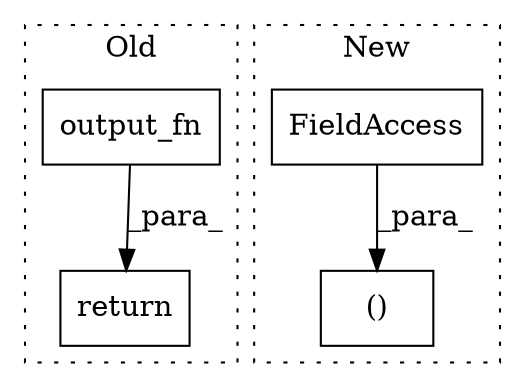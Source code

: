 digraph G {
subgraph cluster0 {
1 [label="output_fn" a="32" s="30945,30975" l="10,1" shape="box"];
3 [label="return" a="41" s="30933" l="7" shape="box"];
label = "Old";
style="dotted";
}
subgraph cluster1 {
2 [label="()" a="106" s="29758" l="53" shape="box"];
4 [label="FieldAccess" a="22" s="29758" l="20" shape="box"];
label = "New";
style="dotted";
}
1 -> 3 [label="_para_"];
4 -> 2 [label="_para_"];
}